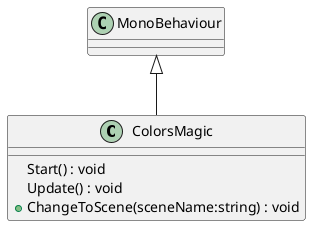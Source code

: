 @startuml
class ColorsMagic {
    Start() : void
    Update() : void
    + ChangeToScene(sceneName:string) : void
}
MonoBehaviour <|-- ColorsMagic
@enduml
